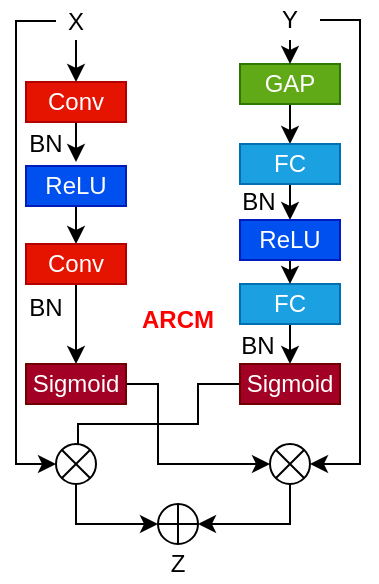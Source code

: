 <mxfile version="20.5.3" type="github">
  <diagram id="r-1uRDfpEe7Fbl37HiYW" name="第 1 页">
    <mxGraphModel dx="998" dy="598" grid="1" gridSize="10" guides="1" tooltips="1" connect="1" arrows="1" fold="1" page="1" pageScale="1" pageWidth="827" pageHeight="1169" math="0" shadow="0">
      <root>
        <mxCell id="0" />
        <mxCell id="1" parent="0" />
        <mxCell id="BJ35M8aDMpwt0qP7Eqh2-1" style="edgeStyle=orthogonalEdgeStyle;rounded=0;orthogonalLoop=1;jettySize=auto;html=1;exitX=0.5;exitY=1;exitDx=0;exitDy=0;entryX=0.5;entryY=0;entryDx=0;entryDy=0;" edge="1" parent="1" source="BJ35M8aDMpwt0qP7Eqh2-2" target="BJ35M8aDMpwt0qP7Eqh2-6">
          <mxGeometry relative="1" as="geometry" />
        </mxCell>
        <mxCell id="BJ35M8aDMpwt0qP7Eqh2-2" value="GAP" style="rounded=0;whiteSpace=wrap;html=1;fillColor=#60a917;fontColor=#ffffff;strokeColor=#2D7600;" vertex="1" parent="1">
          <mxGeometry x="481" y="150" width="50" height="20" as="geometry" />
        </mxCell>
        <mxCell id="BJ35M8aDMpwt0qP7Eqh2-3" style="edgeStyle=orthogonalEdgeStyle;rounded=0;orthogonalLoop=1;jettySize=auto;html=1;exitX=0.5;exitY=1;exitDx=0;exitDy=0;entryX=0.5;entryY=0;entryDx=0;entryDy=0;" edge="1" parent="1" source="BJ35M8aDMpwt0qP7Eqh2-4" target="BJ35M8aDMpwt0qP7Eqh2-10">
          <mxGeometry relative="1" as="geometry" />
        </mxCell>
        <mxCell id="BJ35M8aDMpwt0qP7Eqh2-4" value="FC" style="rounded=0;whiteSpace=wrap;html=1;fillColor=#1ba1e2;fontColor=#ffffff;strokeColor=#006EAF;" vertex="1" parent="1">
          <mxGeometry x="481" y="260" width="50" height="20" as="geometry" />
        </mxCell>
        <mxCell id="BJ35M8aDMpwt0qP7Eqh2-5" style="edgeStyle=orthogonalEdgeStyle;rounded=0;orthogonalLoop=1;jettySize=auto;html=1;exitX=0.5;exitY=1;exitDx=0;exitDy=0;entryX=0.5;entryY=0;entryDx=0;entryDy=0;" edge="1" parent="1" source="BJ35M8aDMpwt0qP7Eqh2-6" target="BJ35M8aDMpwt0qP7Eqh2-8">
          <mxGeometry relative="1" as="geometry" />
        </mxCell>
        <mxCell id="BJ35M8aDMpwt0qP7Eqh2-6" value="FC" style="rounded=0;whiteSpace=wrap;html=1;fillColor=#1ba1e2;fontColor=#ffffff;strokeColor=#006EAF;" vertex="1" parent="1">
          <mxGeometry x="481" y="190" width="50" height="20" as="geometry" />
        </mxCell>
        <mxCell id="BJ35M8aDMpwt0qP7Eqh2-7" style="edgeStyle=orthogonalEdgeStyle;rounded=0;orthogonalLoop=1;jettySize=auto;html=1;exitX=0.5;exitY=1;exitDx=0;exitDy=0;entryX=0.5;entryY=0;entryDx=0;entryDy=0;" edge="1" parent="1" source="BJ35M8aDMpwt0qP7Eqh2-8" target="BJ35M8aDMpwt0qP7Eqh2-4">
          <mxGeometry relative="1" as="geometry" />
        </mxCell>
        <mxCell id="BJ35M8aDMpwt0qP7Eqh2-8" value="ReLU" style="rounded=0;whiteSpace=wrap;html=1;fillColor=#0050ef;fontColor=#ffffff;strokeColor=#001DBC;" vertex="1" parent="1">
          <mxGeometry x="481" y="228" width="50" height="20" as="geometry" />
        </mxCell>
        <mxCell id="BJ35M8aDMpwt0qP7Eqh2-42" style="edgeStyle=orthogonalEdgeStyle;rounded=0;orthogonalLoop=1;jettySize=auto;html=1;exitX=0;exitY=0.5;exitDx=0;exitDy=0;entryX=1;entryY=0.5;entryDx=0;entryDy=0;entryPerimeter=0;" edge="1" parent="1" source="BJ35M8aDMpwt0qP7Eqh2-10" target="BJ35M8aDMpwt0qP7Eqh2-20">
          <mxGeometry relative="1" as="geometry">
            <Array as="points">
              <mxPoint x="460" y="310" />
              <mxPoint x="460" y="330" />
              <mxPoint x="400" y="330" />
              <mxPoint x="400" y="350" />
            </Array>
          </mxGeometry>
        </mxCell>
        <mxCell id="BJ35M8aDMpwt0qP7Eqh2-10" value="Sigmoid" style="rounded=0;whiteSpace=wrap;html=1;fillColor=#a20025;fontColor=#ffffff;strokeColor=#6F0000;" vertex="1" parent="1">
          <mxGeometry x="481" y="300" width="50" height="20" as="geometry" />
        </mxCell>
        <mxCell id="BJ35M8aDMpwt0qP7Eqh2-47" style="edgeStyle=orthogonalEdgeStyle;rounded=0;orthogonalLoop=1;jettySize=auto;html=1;entryX=1;entryY=0.5;entryDx=0;entryDy=0;entryPerimeter=0;" edge="1" parent="1" source="BJ35M8aDMpwt0qP7Eqh2-14" target="BJ35M8aDMpwt0qP7Eqh2-15">
          <mxGeometry relative="1" as="geometry">
            <Array as="points">
              <mxPoint x="541" y="128" />
              <mxPoint x="541" y="350" />
            </Array>
          </mxGeometry>
        </mxCell>
        <mxCell id="BJ35M8aDMpwt0qP7Eqh2-51" style="edgeStyle=orthogonalEdgeStyle;rounded=0;orthogonalLoop=1;jettySize=auto;html=1;exitX=0.5;exitY=1;exitDx=0;exitDy=0;entryX=0.5;entryY=0;entryDx=0;entryDy=0;" edge="1" parent="1" source="BJ35M8aDMpwt0qP7Eqh2-14" target="BJ35M8aDMpwt0qP7Eqh2-2">
          <mxGeometry relative="1" as="geometry" />
        </mxCell>
        <mxCell id="BJ35M8aDMpwt0qP7Eqh2-14" value="Y" style="text;html=1;strokeColor=none;fillColor=none;align=center;verticalAlign=middle;whiteSpace=wrap;rounded=0;" vertex="1" parent="1">
          <mxGeometry x="491" y="118" width="30" height="20" as="geometry" />
        </mxCell>
        <mxCell id="BJ35M8aDMpwt0qP7Eqh2-48" style="edgeStyle=orthogonalEdgeStyle;rounded=0;orthogonalLoop=1;jettySize=auto;html=1;exitX=0.5;exitY=1;exitDx=0;exitDy=0;exitPerimeter=0;entryX=1;entryY=0.5;entryDx=0;entryDy=0;entryPerimeter=0;" edge="1" parent="1" source="BJ35M8aDMpwt0qP7Eqh2-15" target="BJ35M8aDMpwt0qP7Eqh2-43">
          <mxGeometry relative="1" as="geometry" />
        </mxCell>
        <mxCell id="BJ35M8aDMpwt0qP7Eqh2-15" value="" style="verticalLabelPosition=bottom;verticalAlign=top;html=1;shape=mxgraph.flowchart.or;" vertex="1" parent="1">
          <mxGeometry x="496" y="340" width="20" height="20" as="geometry" />
        </mxCell>
        <mxCell id="BJ35M8aDMpwt0qP7Eqh2-16" style="edgeStyle=orthogonalEdgeStyle;rounded=0;orthogonalLoop=1;jettySize=auto;html=1;exitX=0.5;exitY=1;exitDx=0;exitDy=0;entryX=0.5;entryY=0;entryDx=0;entryDy=0;" edge="1" parent="1" source="BJ35M8aDMpwt0qP7Eqh2-17">
          <mxGeometry relative="1" as="geometry">
            <mxPoint x="399" y="199" as="targetPoint" />
          </mxGeometry>
        </mxCell>
        <mxCell id="BJ35M8aDMpwt0qP7Eqh2-17" value="Conv" style="rounded=0;whiteSpace=wrap;html=1;fillColor=#e51400;fontColor=#ffffff;strokeColor=#B20000;" vertex="1" parent="1">
          <mxGeometry x="374" y="159" width="50" height="20" as="geometry" />
        </mxCell>
        <mxCell id="BJ35M8aDMpwt0qP7Eqh2-40" style="edgeStyle=orthogonalEdgeStyle;rounded=0;orthogonalLoop=1;jettySize=auto;html=1;entryX=0.5;entryY=0;entryDx=0;entryDy=0;" edge="1" parent="1" source="BJ35M8aDMpwt0qP7Eqh2-19" target="BJ35M8aDMpwt0qP7Eqh2-17">
          <mxGeometry relative="1" as="geometry" />
        </mxCell>
        <mxCell id="BJ35M8aDMpwt0qP7Eqh2-44" style="edgeStyle=orthogonalEdgeStyle;rounded=0;orthogonalLoop=1;jettySize=auto;html=1;exitX=0;exitY=0.5;exitDx=0;exitDy=0;entryX=0;entryY=0.5;entryDx=0;entryDy=0;entryPerimeter=0;" edge="1" parent="1" source="BJ35M8aDMpwt0qP7Eqh2-19" target="BJ35M8aDMpwt0qP7Eqh2-20">
          <mxGeometry relative="1" as="geometry" />
        </mxCell>
        <mxCell id="BJ35M8aDMpwt0qP7Eqh2-19" value="X" style="text;html=1;strokeColor=none;fillColor=none;align=center;verticalAlign=middle;whiteSpace=wrap;rounded=0;" vertex="1" parent="1">
          <mxGeometry x="389" y="119" width="20" height="19" as="geometry" />
        </mxCell>
        <mxCell id="BJ35M8aDMpwt0qP7Eqh2-49" style="edgeStyle=orthogonalEdgeStyle;rounded=0;orthogonalLoop=1;jettySize=auto;html=1;exitX=0.5;exitY=1;exitDx=0;exitDy=0;exitPerimeter=0;entryX=0;entryY=0.5;entryDx=0;entryDy=0;entryPerimeter=0;" edge="1" parent="1" source="BJ35M8aDMpwt0qP7Eqh2-20" target="BJ35M8aDMpwt0qP7Eqh2-43">
          <mxGeometry relative="1" as="geometry" />
        </mxCell>
        <mxCell id="BJ35M8aDMpwt0qP7Eqh2-20" value="" style="verticalLabelPosition=bottom;verticalAlign=top;html=1;shape=mxgraph.flowchart.or;" vertex="1" parent="1">
          <mxGeometry x="389" y="340" width="20" height="20" as="geometry" />
        </mxCell>
        <mxCell id="BJ35M8aDMpwt0qP7Eqh2-22" value="BN" style="text;html=1;strokeColor=none;fillColor=none;align=center;verticalAlign=middle;whiteSpace=wrap;rounded=0;" vertex="1" parent="1">
          <mxGeometry x="481" y="210" width="19" height="18" as="geometry" />
        </mxCell>
        <mxCell id="BJ35M8aDMpwt0qP7Eqh2-24" value="BN" style="text;html=1;strokeColor=none;fillColor=none;align=center;verticalAlign=middle;whiteSpace=wrap;rounded=0;" vertex="1" parent="1">
          <mxGeometry x="480" y="282" width="20" height="18" as="geometry" />
        </mxCell>
        <mxCell id="BJ35M8aDMpwt0qP7Eqh2-28" style="edgeStyle=orthogonalEdgeStyle;rounded=0;orthogonalLoop=1;jettySize=auto;html=1;exitX=0.5;exitY=1;exitDx=0;exitDy=0;entryX=0.5;entryY=0;entryDx=0;entryDy=0;" edge="1" parent="1" source="BJ35M8aDMpwt0qP7Eqh2-29" target="BJ35M8aDMpwt0qP7Eqh2-31">
          <mxGeometry relative="1" as="geometry" />
        </mxCell>
        <mxCell id="BJ35M8aDMpwt0qP7Eqh2-29" value="ReLU" style="rounded=0;whiteSpace=wrap;html=1;fillColor=#0050ef;fontColor=#ffffff;strokeColor=#001DBC;" vertex="1" parent="1">
          <mxGeometry x="374" y="201" width="50" height="20" as="geometry" />
        </mxCell>
        <mxCell id="BJ35M8aDMpwt0qP7Eqh2-30" style="edgeStyle=orthogonalEdgeStyle;rounded=0;orthogonalLoop=1;jettySize=auto;html=1;exitX=0.5;exitY=1;exitDx=0;exitDy=0;entryX=0.5;entryY=0;entryDx=0;entryDy=0;" edge="1" parent="1" source="BJ35M8aDMpwt0qP7Eqh2-31" target="BJ35M8aDMpwt0qP7Eqh2-36">
          <mxGeometry relative="1" as="geometry" />
        </mxCell>
        <mxCell id="BJ35M8aDMpwt0qP7Eqh2-31" value="Conv" style="rounded=0;whiteSpace=wrap;html=1;fillColor=#e51400;fontColor=#ffffff;strokeColor=#B20000;" vertex="1" parent="1">
          <mxGeometry x="374" y="240" width="50" height="20" as="geometry" />
        </mxCell>
        <mxCell id="BJ35M8aDMpwt0qP7Eqh2-32" value="BN" style="text;html=1;strokeColor=none;fillColor=none;align=center;verticalAlign=middle;whiteSpace=wrap;rounded=0;" vertex="1" parent="1">
          <mxGeometry x="374" y="181" width="20" height="18" as="geometry" />
        </mxCell>
        <mxCell id="BJ35M8aDMpwt0qP7Eqh2-34" value="BN" style="text;html=1;strokeColor=none;fillColor=none;align=center;verticalAlign=middle;whiteSpace=wrap;rounded=0;" vertex="1" parent="1">
          <mxGeometry x="374" y="263" width="20" height="18" as="geometry" />
        </mxCell>
        <mxCell id="BJ35M8aDMpwt0qP7Eqh2-50" style="edgeStyle=orthogonalEdgeStyle;rounded=0;orthogonalLoop=1;jettySize=auto;html=1;exitX=1;exitY=0.5;exitDx=0;exitDy=0;entryX=0;entryY=0.5;entryDx=0;entryDy=0;entryPerimeter=0;" edge="1" parent="1" source="BJ35M8aDMpwt0qP7Eqh2-36" target="BJ35M8aDMpwt0qP7Eqh2-15">
          <mxGeometry relative="1" as="geometry">
            <Array as="points">
              <mxPoint x="440" y="310" />
              <mxPoint x="440" y="350" />
            </Array>
          </mxGeometry>
        </mxCell>
        <mxCell id="BJ35M8aDMpwt0qP7Eqh2-36" value="Sigmoid" style="rounded=0;whiteSpace=wrap;html=1;fillColor=#a20025;fontColor=#ffffff;strokeColor=#6F0000;" vertex="1" parent="1">
          <mxGeometry x="374" y="300" width="50" height="20" as="geometry" />
        </mxCell>
        <mxCell id="BJ35M8aDMpwt0qP7Eqh2-43" value="" style="verticalLabelPosition=bottom;verticalAlign=top;html=1;shape=mxgraph.flowchart.summing_function;" vertex="1" parent="1">
          <mxGeometry x="440" y="370" width="20" height="20" as="geometry" />
        </mxCell>
        <mxCell id="BJ35M8aDMpwt0qP7Eqh2-52" value="Z" style="text;html=1;strokeColor=none;fillColor=none;align=center;verticalAlign=middle;whiteSpace=wrap;rounded=0;" vertex="1" parent="1">
          <mxGeometry x="440" y="390" width="20" height="19" as="geometry" />
        </mxCell>
        <mxCell id="BJ35M8aDMpwt0qP7Eqh2-53" value="&lt;b&gt;&lt;font color=&quot;#ff0000&quot;&gt;ARCM&lt;/font&gt;&lt;/b&gt;" style="text;html=1;strokeColor=none;fillColor=none;align=center;verticalAlign=middle;whiteSpace=wrap;rounded=0;" vertex="1" parent="1">
          <mxGeometry x="420" y="263" width="60" height="30" as="geometry" />
        </mxCell>
      </root>
    </mxGraphModel>
  </diagram>
</mxfile>
